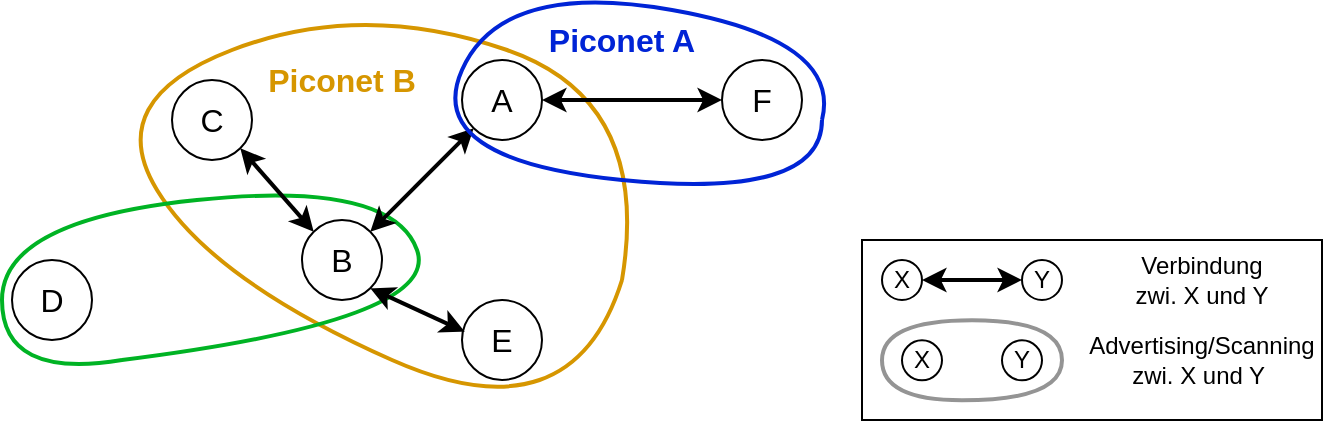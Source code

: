<mxfile version="14.6.13" type="device"><diagram id="jkPOjg7tRFbPHRYDGBPI" name="Page-1"><mxGraphModel dx="981" dy="569" grid="1" gridSize="10" guides="1" tooltips="1" connect="1" arrows="1" fold="1" page="1" pageScale="1" pageWidth="680" pageHeight="229" math="0" shadow="0"><root><mxCell id="0"/><mxCell id="1" parent="0"/><mxCell id="PYcyPP1vp0Mp7Xbaf27J-4" value="" style="rounded=0;whiteSpace=wrap;html=1;" vertex="1" parent="1"><mxGeometry x="440" y="130" width="230" height="90" as="geometry"/></mxCell><mxCell id="smjt8-Il8x_2ck3JemgA-15" value="" style="curved=1;endArrow=none;html=1;strokeWidth=2;endFill=0;fillColor=#fad7ac;strokeColor=#D69600;" parent="1" edge="1"><mxGeometry width="50" height="50" relative="1" as="geometry"><mxPoint x="320" y="150" as="sourcePoint"/><mxPoint x="320" y="150" as="targetPoint"/><Array as="points"><mxPoint x="295" y="230"/><mxPoint x="115" y="150"/><mxPoint x="60" y="60"/><mxPoint x="190" y="10"/><mxPoint x="335" y="60"/></Array></mxGeometry></mxCell><mxCell id="PYcyPP1vp0Mp7Xbaf27J-1" value="" style="curved=1;endArrow=none;html=1;strokeWidth=2;endFill=0;fillColor=#fad7ac;strokeColor=#00B324;" edge="1" parent="1"><mxGeometry width="50" height="50" relative="1" as="geometry"><mxPoint x="70" y="190" as="sourcePoint"/><mxPoint x="70" y="190" as="targetPoint"/><Array as="points"><mxPoint x="10" y="200"/><mxPoint x="10" y="120"/><mxPoint x="205" y="100"/><mxPoint x="230" y="170"/></Array></mxGeometry></mxCell><mxCell id="smjt8-Il8x_2ck3JemgA-1" value="&lt;font style=&quot;font-size: 16px&quot;&gt;B&lt;/font&gt;" style="ellipse;whiteSpace=wrap;html=1;aspect=fixed;" parent="1" vertex="1"><mxGeometry x="160" y="120" width="40" height="40" as="geometry"/></mxCell><mxCell id="smjt8-Il8x_2ck3JemgA-2" value="&lt;font style=&quot;font-size: 16px&quot;&gt;C&lt;/font&gt;" style="ellipse;whiteSpace=wrap;html=1;aspect=fixed;" parent="1" vertex="1"><mxGeometry x="95" y="50" width="40" height="40" as="geometry"/></mxCell><mxCell id="smjt8-Il8x_2ck3JemgA-3" value="&lt;font style=&quot;font-size: 16px&quot;&gt;A&lt;/font&gt;" style="ellipse;whiteSpace=wrap;html=1;aspect=fixed;" parent="1" vertex="1"><mxGeometry x="240" y="40" width="40" height="40" as="geometry"/></mxCell><mxCell id="smjt8-Il8x_2ck3JemgA-4" value="" style="endArrow=classic;startArrow=classic;html=1;exitX=0;exitY=0;exitDx=0;exitDy=0;strokeWidth=2;fillColor=#fa6800;entryX=1;entryY=1;entryDx=0;entryDy=0;" parent="1" source="smjt8-Il8x_2ck3JemgA-1" target="smjt8-Il8x_2ck3JemgA-2" edge="1"><mxGeometry width="50" height="50" relative="1" as="geometry"><mxPoint x="90" y="220" as="sourcePoint"/><mxPoint x="145" y="80" as="targetPoint"/></mxGeometry></mxCell><mxCell id="smjt8-Il8x_2ck3JemgA-6" value="&lt;span style=&quot;font-size: 16px&quot;&gt;E&lt;/span&gt;" style="ellipse;whiteSpace=wrap;html=1;aspect=fixed;" parent="1" vertex="1"><mxGeometry x="240" y="160" width="40" height="40" as="geometry"/></mxCell><mxCell id="smjt8-Il8x_2ck3JemgA-7" value="&lt;span style=&quot;font-size: 16px&quot;&gt;F&lt;/span&gt;" style="ellipse;whiteSpace=wrap;html=1;aspect=fixed;" parent="1" vertex="1"><mxGeometry x="370" y="40" width="40" height="40" as="geometry"/></mxCell><mxCell id="smjt8-Il8x_2ck3JemgA-9" value="" style="endArrow=classic;startArrow=classic;html=1;entryX=1;entryY=1;entryDx=0;entryDy=0;strokeWidth=2;fillColor=#fa6800;exitX=0.035;exitY=0.396;exitDx=0;exitDy=0;exitPerimeter=0;" parent="1" source="smjt8-Il8x_2ck3JemgA-6" target="smjt8-Il8x_2ck3JemgA-1" edge="1"><mxGeometry width="50" height="50" relative="1" as="geometry"><mxPoint x="246" y="166" as="sourcePoint"/><mxPoint x="180.002" y="160.002" as="targetPoint"/></mxGeometry></mxCell><mxCell id="smjt8-Il8x_2ck3JemgA-10" value="" style="endArrow=classic;startArrow=classic;html=1;entryX=1;entryY=0;entryDx=0;entryDy=0;strokeWidth=2;exitX=0;exitY=1;exitDx=0;exitDy=0;fillColor=#fa6800;" parent="1" source="smjt8-Il8x_2ck3JemgA-3" target="smjt8-Il8x_2ck3JemgA-1" edge="1"><mxGeometry width="50" height="50" relative="1" as="geometry"><mxPoint x="280" y="105.86" as="sourcePoint"/><mxPoint x="184.142" y="120.002" as="targetPoint"/></mxGeometry></mxCell><mxCell id="smjt8-Il8x_2ck3JemgA-12" value="" style="endArrow=classic;startArrow=classic;html=1;entryX=1;entryY=0.5;entryDx=0;entryDy=0;strokeWidth=2;exitX=0;exitY=0.5;exitDx=0;exitDy=0;fillColor=#fa6800;" parent="1" source="smjt8-Il8x_2ck3JemgA-7" target="smjt8-Il8x_2ck3JemgA-3" edge="1"><mxGeometry width="50" height="50" relative="1" as="geometry"><mxPoint x="331.718" y="28.282" as="sourcePoint"/><mxPoint x="280.002" y="79.998" as="targetPoint"/></mxGeometry></mxCell><mxCell id="smjt8-Il8x_2ck3JemgA-13" value="&lt;font style=&quot;font-size: 16px&quot;&gt;D&lt;/font&gt;" style="ellipse;whiteSpace=wrap;html=1;aspect=fixed;" parent="1" vertex="1"><mxGeometry x="15" y="140" width="40" height="40" as="geometry"/></mxCell><mxCell id="smjt8-Il8x_2ck3JemgA-16" value="" style="curved=1;endArrow=none;html=1;strokeWidth=2;endFill=0;fillColor=#fad7ac;strokeColor=#0024D6;" parent="1" edge="1"><mxGeometry width="50" height="50" relative="1" as="geometry"><mxPoint x="420" y="70" as="sourcePoint"/><mxPoint x="420" y="70" as="targetPoint"/><Array as="points"><mxPoint x="420" y="110"/><mxPoint x="220" y="90"/><mxPoint x="260"/><mxPoint x="430" y="30"/></Array></mxGeometry></mxCell><mxCell id="smjt8-Il8x_2ck3JemgA-17" value="&lt;font style=&quot;font-size: 16px&quot; color=&quot;#0024d6&quot;&gt;&lt;b&gt;Piconet A&lt;/b&gt;&lt;/font&gt;" style="text;html=1;strokeColor=none;fillColor=none;align=center;verticalAlign=middle;whiteSpace=wrap;rounded=0;" parent="1" vertex="1"><mxGeometry x="275" y="20" width="90" height="20" as="geometry"/></mxCell><mxCell id="smjt8-Il8x_2ck3JemgA-18" value="&lt;font style=&quot;font-size: 16px&quot; color=&quot;#d69600&quot;&gt;&lt;b&gt;Piconet B&lt;/b&gt;&lt;/font&gt;" style="text;html=1;strokeColor=none;fillColor=none;align=center;verticalAlign=middle;whiteSpace=wrap;rounded=0;" parent="1" vertex="1"><mxGeometry x="135" y="40" width="90" height="20" as="geometry"/></mxCell><mxCell id="PYcyPP1vp0Mp7Xbaf27J-3" value="" style="endArrow=classic;startArrow=classic;html=1;entryX=1;entryY=0.5;entryDx=0;entryDy=0;strokeWidth=2;fillColor=#fa6800;exitX=0;exitY=0.5;exitDx=0;exitDy=0;exitPerimeter=0;" edge="1" parent="1" source="PYcyPP1vp0Mp7Xbaf27J-6" target="PYcyPP1vp0Mp7Xbaf27J-13"><mxGeometry width="50" height="50" relative="1" as="geometry"><mxPoint x="520" y="150.16" as="sourcePoint"/><mxPoint x="465.0" y="150" as="targetPoint"/></mxGeometry></mxCell><mxCell id="PYcyPP1vp0Mp7Xbaf27J-5" value="&lt;font style=&quot;font-size: 12px&quot;&gt;X&lt;/font&gt;" style="ellipse;whiteSpace=wrap;html=1;aspect=fixed;" vertex="1" parent="1"><mxGeometry x="460" y="180.16" width="20" height="20" as="geometry"/></mxCell><mxCell id="PYcyPP1vp0Mp7Xbaf27J-6" value="&lt;font style=&quot;font-size: 12px&quot;&gt;Y&lt;/font&gt;" style="ellipse;whiteSpace=wrap;html=1;aspect=fixed;" vertex="1" parent="1"><mxGeometry x="520" y="140" width="20" height="20" as="geometry"/></mxCell><mxCell id="PYcyPP1vp0Mp7Xbaf27J-7" value="" style="curved=1;endArrow=none;html=1;strokeWidth=2;endFill=0;fillColor=#fad7ac;strokeColor=#949494;" edge="1" parent="1"><mxGeometry width="50" height="50" relative="1" as="geometry"><mxPoint x="490" y="210.16" as="sourcePoint"/><mxPoint x="490" y="210.16" as="targetPoint"/><Array as="points"><mxPoint x="450" y="210.16"/><mxPoint x="450" y="170.16"/><mxPoint x="540" y="170.16"/><mxPoint x="540" y="210.16"/></Array></mxGeometry></mxCell><mxCell id="PYcyPP1vp0Mp7Xbaf27J-12" value="&lt;span&gt;Advertising/Scanning zwi. X und Y&amp;nbsp;&lt;/span&gt;" style="text;html=1;strokeColor=none;fillColor=none;align=center;verticalAlign=middle;whiteSpace=wrap;rounded=0;" vertex="1" parent="1"><mxGeometry x="550" y="180" width="120" height="20" as="geometry"/></mxCell><mxCell id="PYcyPP1vp0Mp7Xbaf27J-13" value="&lt;font style=&quot;font-size: 12px&quot;&gt;X&lt;/font&gt;" style="ellipse;whiteSpace=wrap;html=1;aspect=fixed;" vertex="1" parent="1"><mxGeometry x="450" y="140" width="20" height="20" as="geometry"/></mxCell><mxCell id="PYcyPP1vp0Mp7Xbaf27J-14" value="&lt;font style=&quot;font-size: 12px&quot;&gt;Y&lt;/font&gt;" style="ellipse;whiteSpace=wrap;html=1;aspect=fixed;" vertex="1" parent="1"><mxGeometry x="510" y="180.16" width="20" height="20" as="geometry"/></mxCell><mxCell id="PYcyPP1vp0Mp7Xbaf27J-15" value="&lt;span&gt;Verbindung zwi. X und Y&lt;/span&gt;" style="text;html=1;strokeColor=none;fillColor=none;align=center;verticalAlign=middle;whiteSpace=wrap;rounded=0;" vertex="1" parent="1"><mxGeometry x="570" y="140" width="80" height="20" as="geometry"/></mxCell></root></mxGraphModel></diagram></mxfile>